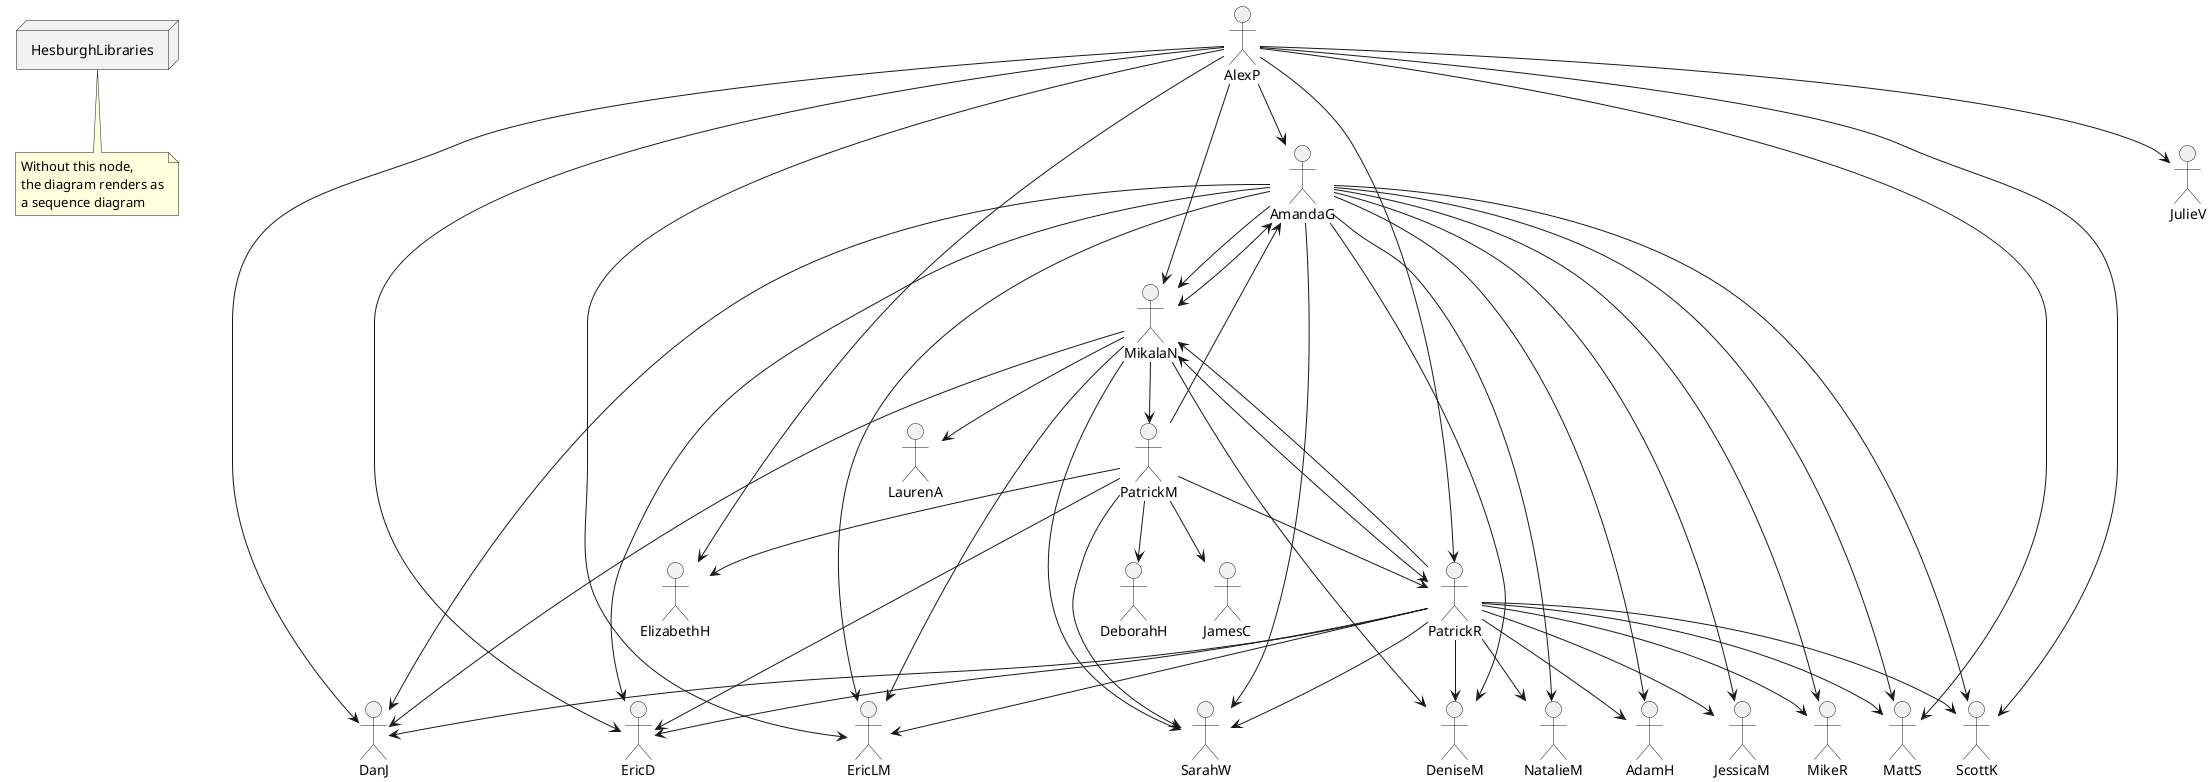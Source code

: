 # Render via PlantUML
# Generated via plantuml-preview (https://github.com/peele/plantuml-preview) in Atom
@startuml
node HesburghLibraries
note bottom of HesburghLibraries
  Without this node,
  the diagram renders as
  a sequence diagram
end note

actor AlexP
actor AmandaG
actor DanJ
actor DeborahH
actor DeniseM
actor ElizabethH
actor EricD
actor EricLM
actor JamesC
actor JulieV
actor LaurenA
actor MikalaN
actor PatrickM
actor PatrickR
actor SarahW

AlexP --> AmandaG
AlexP --> DanJ
AlexP --> ElizabethH
AlexP --> EricD
AlexP --> EricLM
AlexP --> JulieV
AlexP --> MattS
AlexP --> MikalaN
AlexP --> PatrickR
AlexP --> ScottK
AmandaG --> AdamH
AmandaG --> DanJ
AmandaG --> DeniseM
AmandaG --> EricD
AmandaG --> EricLM
AmandaG --> JessicaM
AmandaG --> MattS
AmandaG --> MikalaN
AmandaG --> MikeR
AmandaG --> NatalieM
AmandaG --> SarahW
AmandaG --> ScottK
MikalaN --> DanJ
MikalaN --> DeniseM
MikalaN --> EricLM
MikalaN --> LaurenA
MikalaN --> PatrickM
MikalaN --> SarahW
MikalaN <--> AmandaG
MikalaN <--> PatrickR
PatrickM --> AmandaG
PatrickM --> DeborahH
PatrickM --> ElizabethH
PatrickM --> EricD
PatrickM --> JamesC
PatrickM --> PatrickR
PatrickM --> SarahW
PatrickR --> AdamH
PatrickR --> DanJ
PatrickR --> DeniseM
PatrickR --> EricD
PatrickR --> EricLM
PatrickR --> JessicaM
PatrickR --> MattS
PatrickR --> MikalaN
PatrickR --> MikeR
PatrickR --> NatalieM
PatrickR --> SarahW
PatrickR --> ScottK
@enduml
